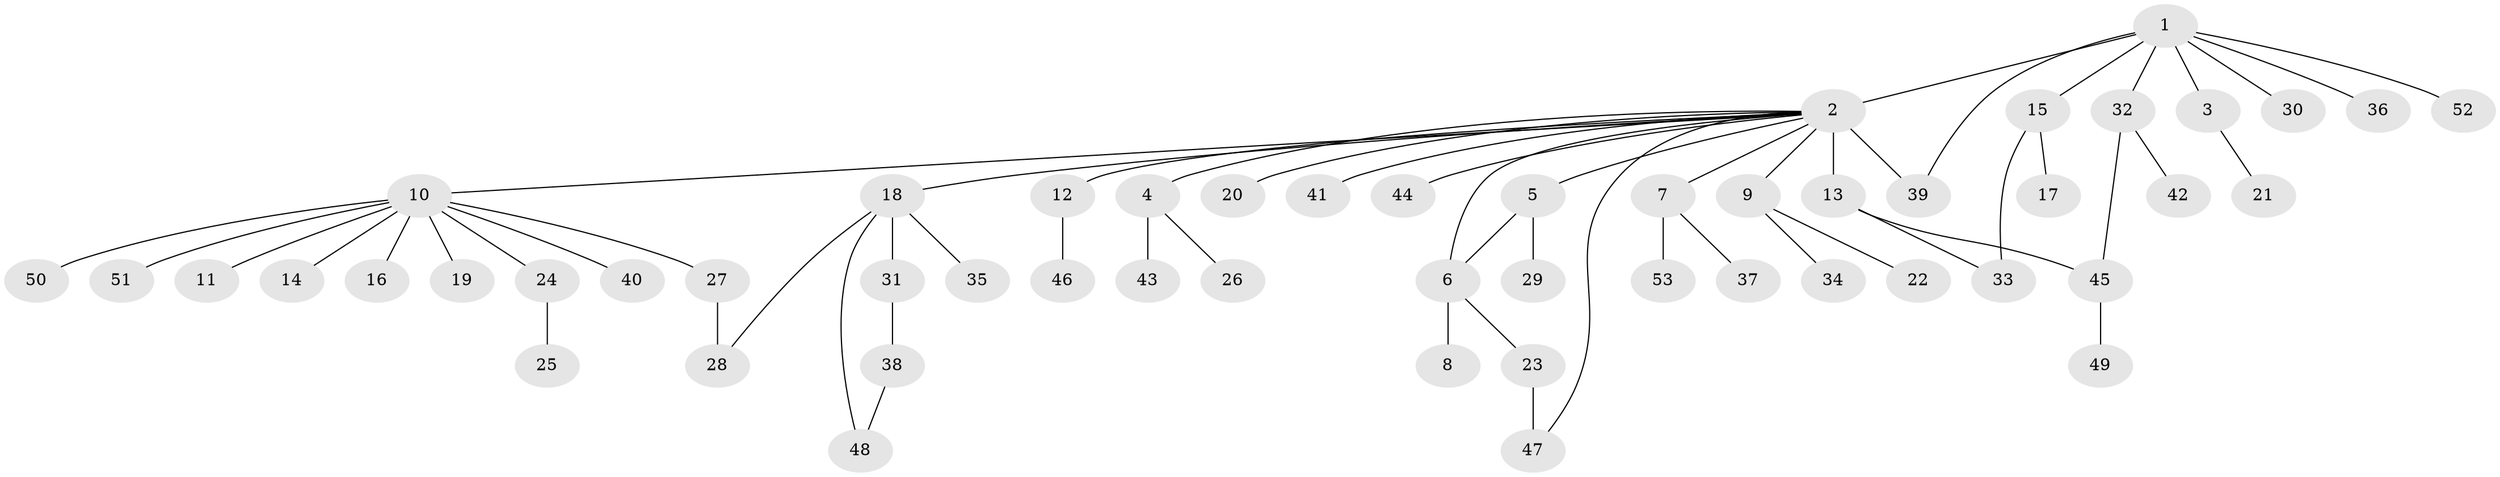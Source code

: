 // original degree distribution, {9: 0.009433962264150943, 30: 0.009433962264150943, 3: 0.09433962264150944, 4: 0.05660377358490566, 1: 0.6226415094339622, 5: 0.018867924528301886, 11: 0.009433962264150943, 2: 0.16037735849056603, 6: 0.018867924528301886}
// Generated by graph-tools (version 1.1) at 2025/50/03/04/25 22:50:43]
// undirected, 53 vertices, 59 edges
graph export_dot {
  node [color=gray90,style=filled];
  1;
  2;
  3;
  4;
  5;
  6;
  7;
  8;
  9;
  10;
  11;
  12;
  13;
  14;
  15;
  16;
  17;
  18;
  19;
  20;
  21;
  22;
  23;
  24;
  25;
  26;
  27;
  28;
  29;
  30;
  31;
  32;
  33;
  34;
  35;
  36;
  37;
  38;
  39;
  40;
  41;
  42;
  43;
  44;
  45;
  46;
  47;
  48;
  49;
  50;
  51;
  52;
  53;
  1 -- 2 [weight=1.0];
  1 -- 3 [weight=1.0];
  1 -- 15 [weight=1.0];
  1 -- 30 [weight=1.0];
  1 -- 32 [weight=1.0];
  1 -- 36 [weight=1.0];
  1 -- 39 [weight=1.0];
  1 -- 52 [weight=1.0];
  2 -- 4 [weight=1.0];
  2 -- 5 [weight=1.0];
  2 -- 6 [weight=1.0];
  2 -- 7 [weight=1.0];
  2 -- 9 [weight=1.0];
  2 -- 10 [weight=1.0];
  2 -- 12 [weight=1.0];
  2 -- 13 [weight=15.0];
  2 -- 18 [weight=1.0];
  2 -- 20 [weight=1.0];
  2 -- 39 [weight=1.0];
  2 -- 41 [weight=1.0];
  2 -- 44 [weight=1.0];
  2 -- 47 [weight=1.0];
  3 -- 21 [weight=1.0];
  4 -- 26 [weight=1.0];
  4 -- 43 [weight=1.0];
  5 -- 6 [weight=1.0];
  5 -- 29 [weight=1.0];
  6 -- 8 [weight=1.0];
  6 -- 23 [weight=1.0];
  7 -- 37 [weight=1.0];
  7 -- 53 [weight=1.0];
  9 -- 22 [weight=1.0];
  9 -- 34 [weight=1.0];
  10 -- 11 [weight=1.0];
  10 -- 14 [weight=1.0];
  10 -- 16 [weight=1.0];
  10 -- 19 [weight=1.0];
  10 -- 24 [weight=1.0];
  10 -- 27 [weight=1.0];
  10 -- 40 [weight=1.0];
  10 -- 50 [weight=1.0];
  10 -- 51 [weight=1.0];
  12 -- 46 [weight=1.0];
  13 -- 33 [weight=1.0];
  13 -- 45 [weight=1.0];
  15 -- 17 [weight=2.0];
  15 -- 33 [weight=1.0];
  18 -- 28 [weight=1.0];
  18 -- 31 [weight=1.0];
  18 -- 35 [weight=1.0];
  18 -- 48 [weight=1.0];
  23 -- 47 [weight=2.0];
  24 -- 25 [weight=1.0];
  27 -- 28 [weight=4.0];
  31 -- 38 [weight=1.0];
  32 -- 42 [weight=1.0];
  32 -- 45 [weight=1.0];
  38 -- 48 [weight=1.0];
  45 -- 49 [weight=1.0];
}

